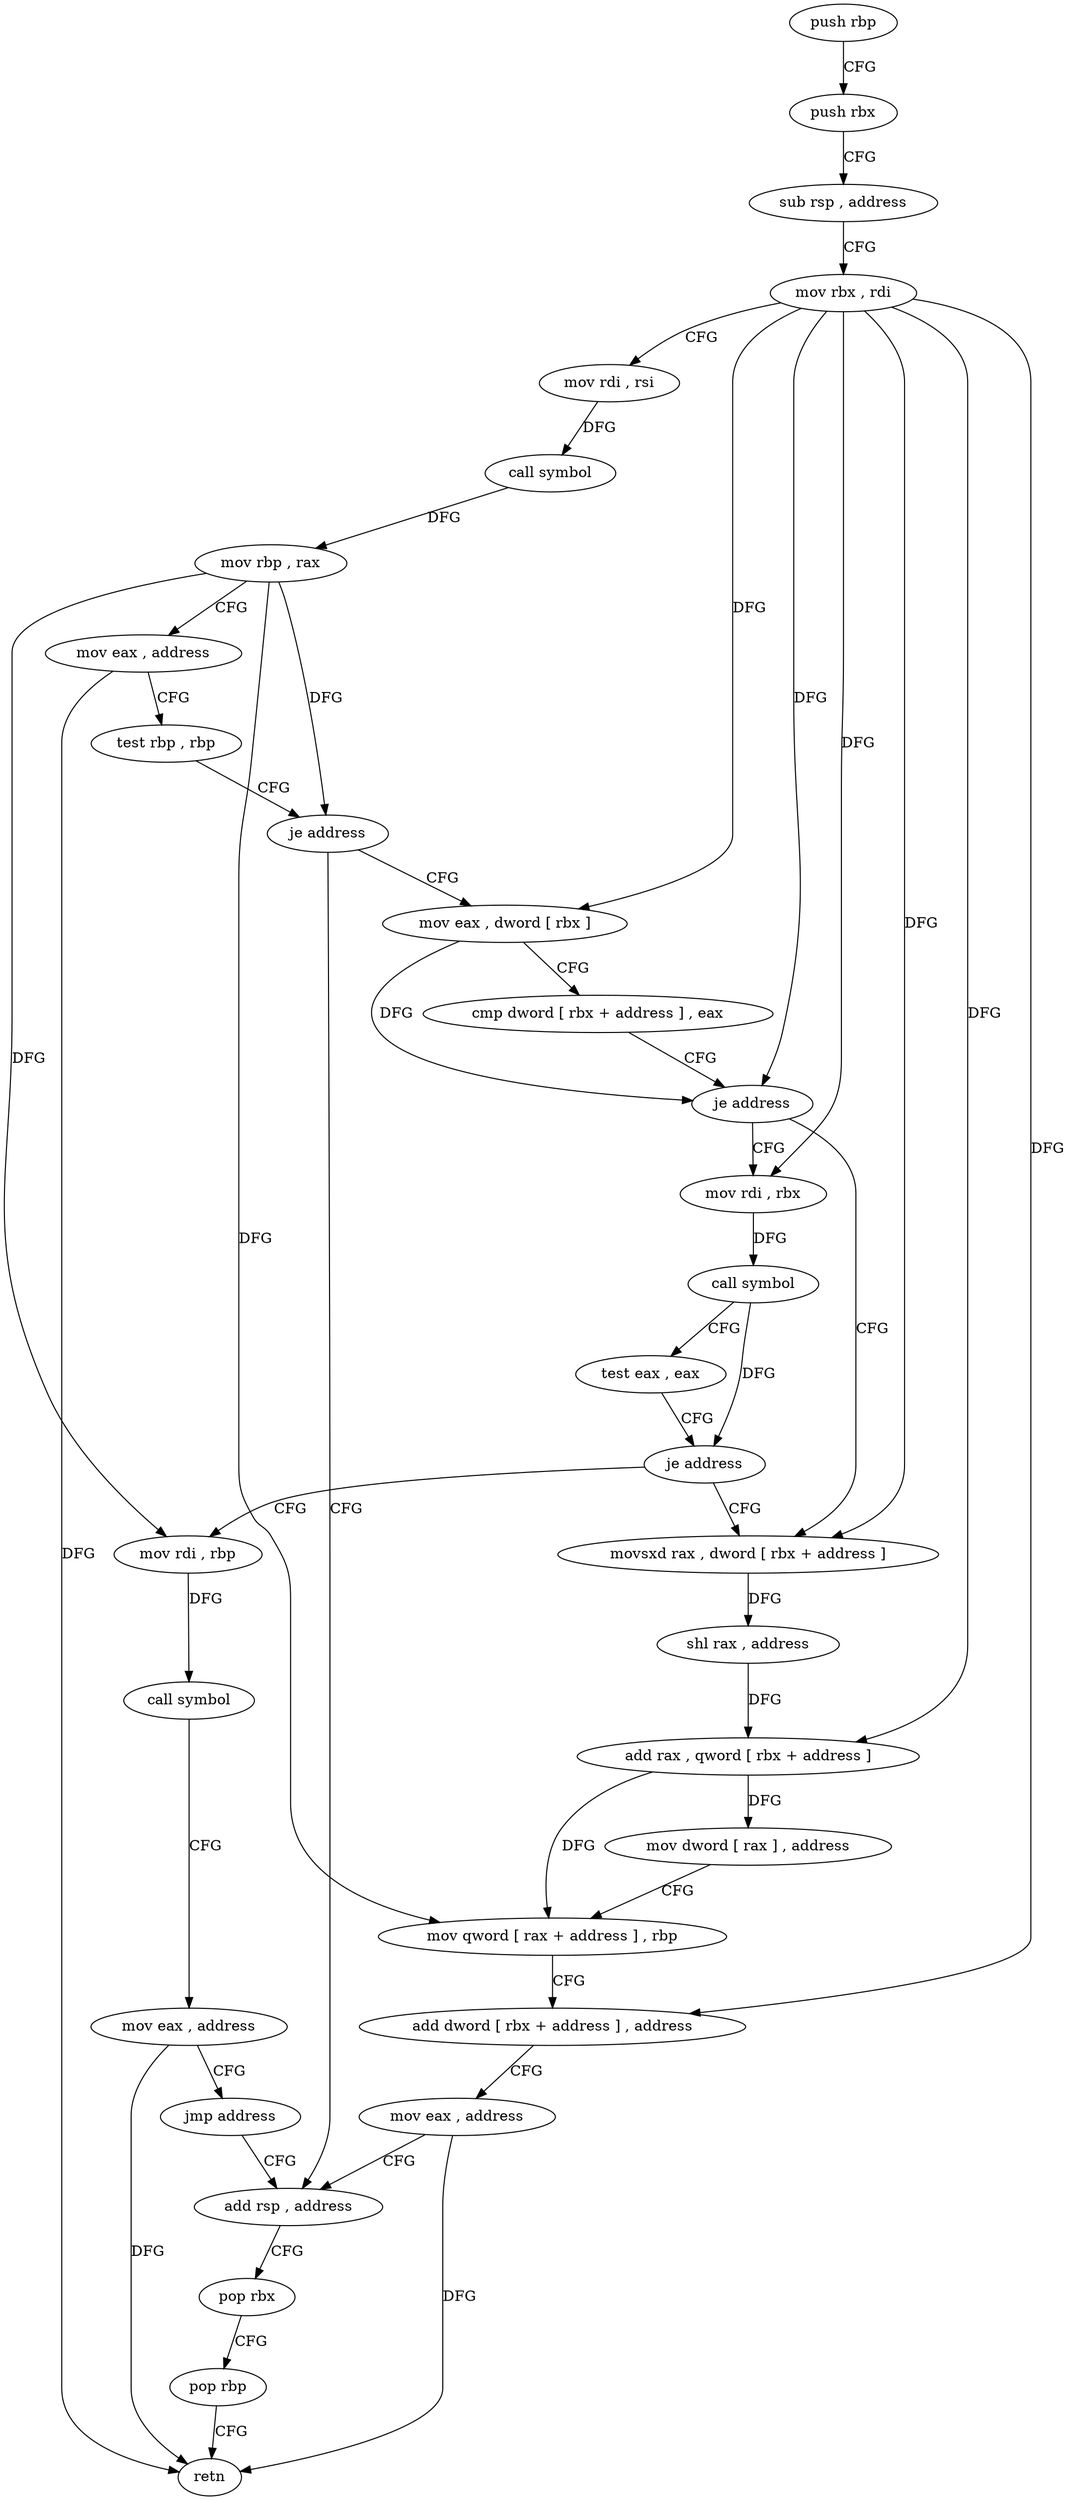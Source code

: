 digraph "func" {
"209365" [label = "push rbp" ]
"209366" [label = "push rbx" ]
"209367" [label = "sub rsp , address" ]
"209371" [label = "mov rbx , rdi" ]
"209374" [label = "mov rdi , rsi" ]
"209377" [label = "call symbol" ]
"209382" [label = "mov rbp , rax" ]
"209385" [label = "mov eax , address" ]
"209390" [label = "test rbp , rbp" ]
"209393" [label = "je address" ]
"209433" [label = "add rsp , address" ]
"209395" [label = "mov eax , dword [ rbx ]" ]
"209437" [label = "pop rbx" ]
"209438" [label = "pop rbp" ]
"209439" [label = "retn" ]
"209397" [label = "cmp dword [ rbx + address ] , eax" ]
"209400" [label = "je address" ]
"209440" [label = "mov rdi , rbx" ]
"209402" [label = "movsxd rax , dword [ rbx + address ]" ]
"209443" [label = "call symbol" ]
"209448" [label = "test eax , eax" ]
"209450" [label = "je address" ]
"209452" [label = "mov rdi , rbp" ]
"209406" [label = "shl rax , address" ]
"209410" [label = "add rax , qword [ rbx + address ]" ]
"209414" [label = "mov dword [ rax ] , address" ]
"209420" [label = "mov qword [ rax + address ] , rbp" ]
"209424" [label = "add dword [ rbx + address ] , address" ]
"209428" [label = "mov eax , address" ]
"209455" [label = "call symbol" ]
"209460" [label = "mov eax , address" ]
"209465" [label = "jmp address" ]
"209365" -> "209366" [ label = "CFG" ]
"209366" -> "209367" [ label = "CFG" ]
"209367" -> "209371" [ label = "CFG" ]
"209371" -> "209374" [ label = "CFG" ]
"209371" -> "209395" [ label = "DFG" ]
"209371" -> "209400" [ label = "DFG" ]
"209371" -> "209440" [ label = "DFG" ]
"209371" -> "209402" [ label = "DFG" ]
"209371" -> "209410" [ label = "DFG" ]
"209371" -> "209424" [ label = "DFG" ]
"209374" -> "209377" [ label = "DFG" ]
"209377" -> "209382" [ label = "DFG" ]
"209382" -> "209385" [ label = "CFG" ]
"209382" -> "209393" [ label = "DFG" ]
"209382" -> "209420" [ label = "DFG" ]
"209382" -> "209452" [ label = "DFG" ]
"209385" -> "209390" [ label = "CFG" ]
"209385" -> "209439" [ label = "DFG" ]
"209390" -> "209393" [ label = "CFG" ]
"209393" -> "209433" [ label = "CFG" ]
"209393" -> "209395" [ label = "CFG" ]
"209433" -> "209437" [ label = "CFG" ]
"209395" -> "209397" [ label = "CFG" ]
"209395" -> "209400" [ label = "DFG" ]
"209437" -> "209438" [ label = "CFG" ]
"209438" -> "209439" [ label = "CFG" ]
"209397" -> "209400" [ label = "CFG" ]
"209400" -> "209440" [ label = "CFG" ]
"209400" -> "209402" [ label = "CFG" ]
"209440" -> "209443" [ label = "DFG" ]
"209402" -> "209406" [ label = "DFG" ]
"209443" -> "209448" [ label = "CFG" ]
"209443" -> "209450" [ label = "DFG" ]
"209448" -> "209450" [ label = "CFG" ]
"209450" -> "209402" [ label = "CFG" ]
"209450" -> "209452" [ label = "CFG" ]
"209452" -> "209455" [ label = "DFG" ]
"209406" -> "209410" [ label = "DFG" ]
"209410" -> "209414" [ label = "DFG" ]
"209410" -> "209420" [ label = "DFG" ]
"209414" -> "209420" [ label = "CFG" ]
"209420" -> "209424" [ label = "CFG" ]
"209424" -> "209428" [ label = "CFG" ]
"209428" -> "209433" [ label = "CFG" ]
"209428" -> "209439" [ label = "DFG" ]
"209455" -> "209460" [ label = "CFG" ]
"209460" -> "209465" [ label = "CFG" ]
"209460" -> "209439" [ label = "DFG" ]
"209465" -> "209433" [ label = "CFG" ]
}
